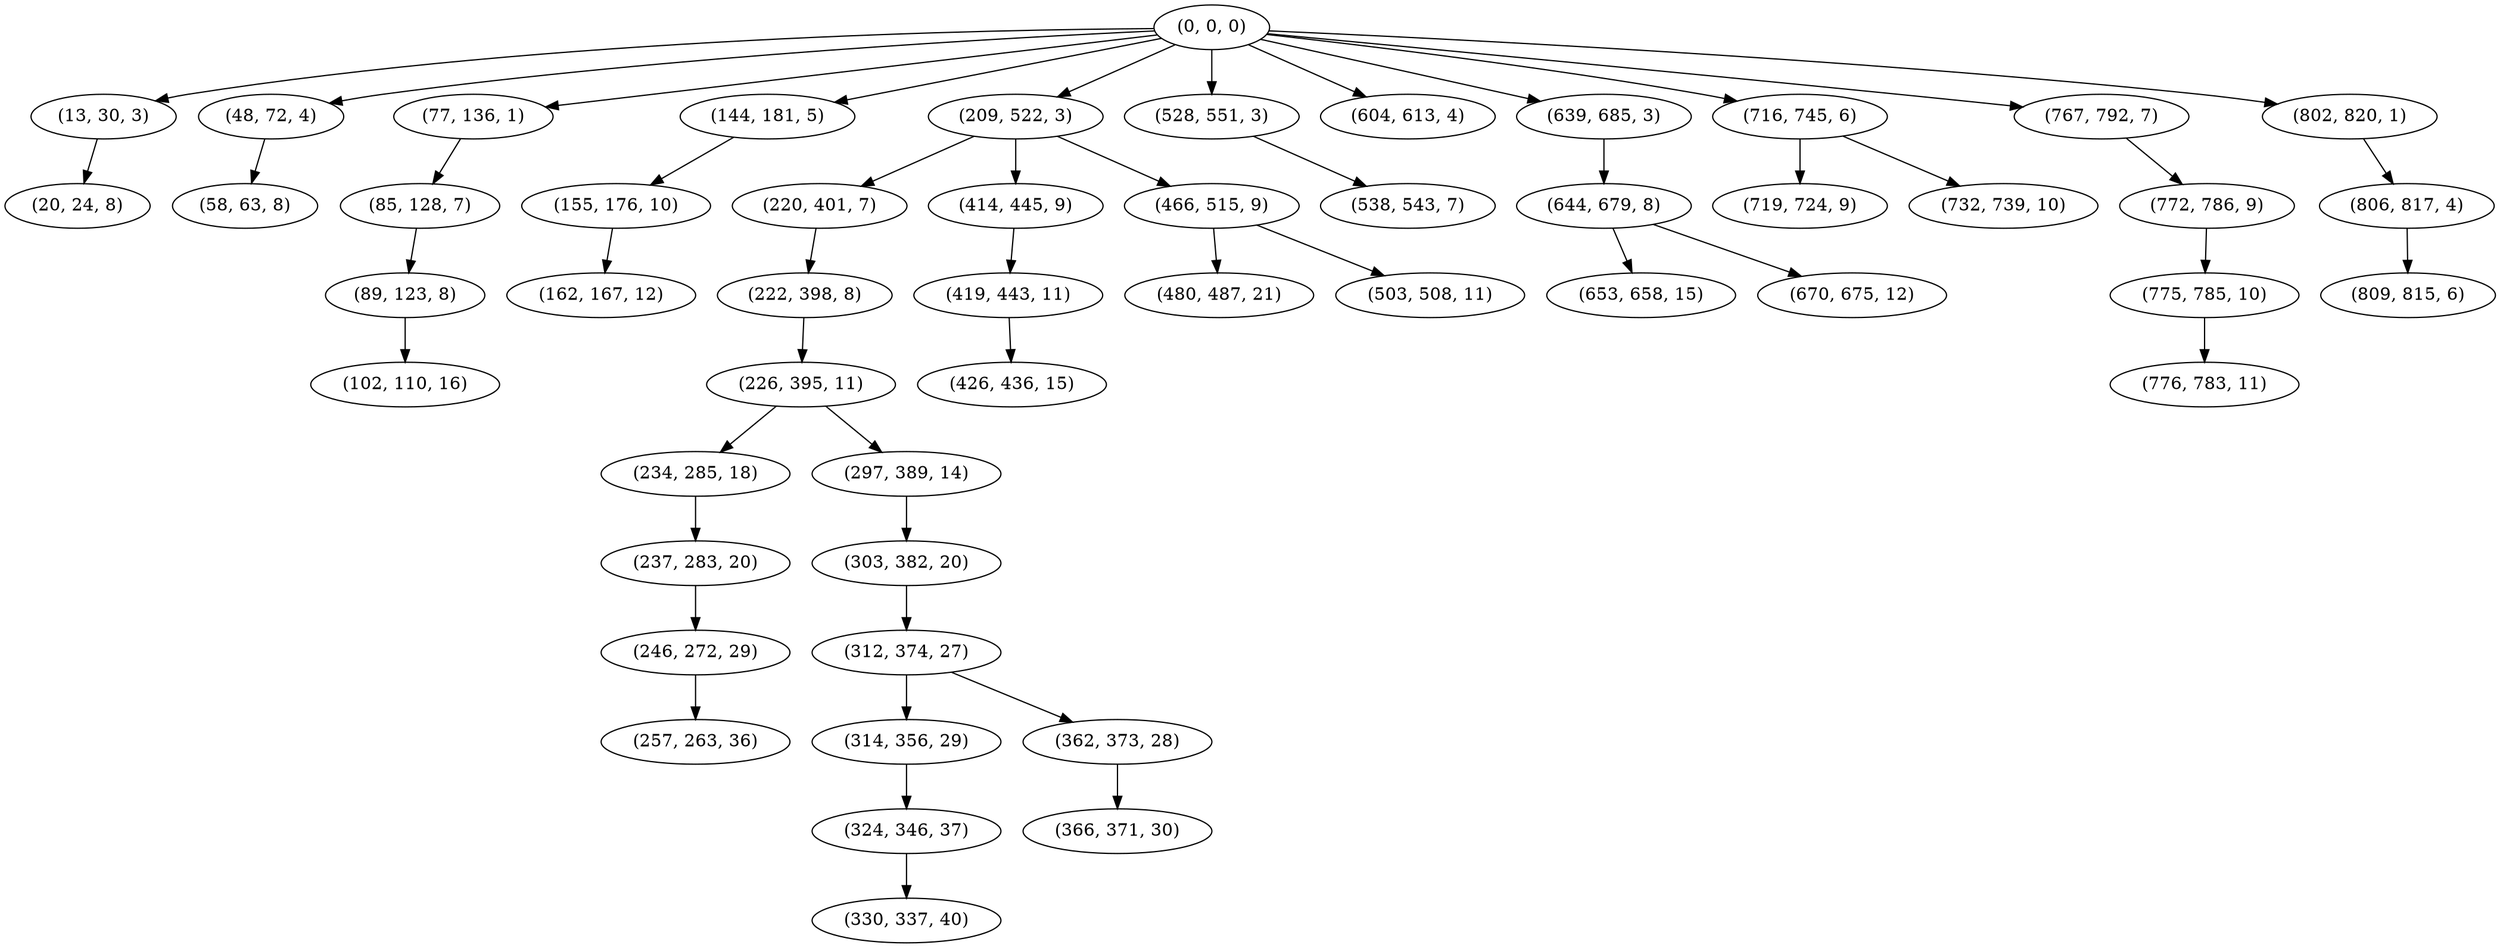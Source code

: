 digraph tree {
    "(0, 0, 0)";
    "(13, 30, 3)";
    "(20, 24, 8)";
    "(48, 72, 4)";
    "(58, 63, 8)";
    "(77, 136, 1)";
    "(85, 128, 7)";
    "(89, 123, 8)";
    "(102, 110, 16)";
    "(144, 181, 5)";
    "(155, 176, 10)";
    "(162, 167, 12)";
    "(209, 522, 3)";
    "(220, 401, 7)";
    "(222, 398, 8)";
    "(226, 395, 11)";
    "(234, 285, 18)";
    "(237, 283, 20)";
    "(246, 272, 29)";
    "(257, 263, 36)";
    "(297, 389, 14)";
    "(303, 382, 20)";
    "(312, 374, 27)";
    "(314, 356, 29)";
    "(324, 346, 37)";
    "(330, 337, 40)";
    "(362, 373, 28)";
    "(366, 371, 30)";
    "(414, 445, 9)";
    "(419, 443, 11)";
    "(426, 436, 15)";
    "(466, 515, 9)";
    "(480, 487, 21)";
    "(503, 508, 11)";
    "(528, 551, 3)";
    "(538, 543, 7)";
    "(604, 613, 4)";
    "(639, 685, 3)";
    "(644, 679, 8)";
    "(653, 658, 15)";
    "(670, 675, 12)";
    "(716, 745, 6)";
    "(719, 724, 9)";
    "(732, 739, 10)";
    "(767, 792, 7)";
    "(772, 786, 9)";
    "(775, 785, 10)";
    "(776, 783, 11)";
    "(802, 820, 1)";
    "(806, 817, 4)";
    "(809, 815, 6)";
    "(0, 0, 0)" -> "(13, 30, 3)";
    "(0, 0, 0)" -> "(48, 72, 4)";
    "(0, 0, 0)" -> "(77, 136, 1)";
    "(0, 0, 0)" -> "(144, 181, 5)";
    "(0, 0, 0)" -> "(209, 522, 3)";
    "(0, 0, 0)" -> "(528, 551, 3)";
    "(0, 0, 0)" -> "(604, 613, 4)";
    "(0, 0, 0)" -> "(639, 685, 3)";
    "(0, 0, 0)" -> "(716, 745, 6)";
    "(0, 0, 0)" -> "(767, 792, 7)";
    "(0, 0, 0)" -> "(802, 820, 1)";
    "(13, 30, 3)" -> "(20, 24, 8)";
    "(48, 72, 4)" -> "(58, 63, 8)";
    "(77, 136, 1)" -> "(85, 128, 7)";
    "(85, 128, 7)" -> "(89, 123, 8)";
    "(89, 123, 8)" -> "(102, 110, 16)";
    "(144, 181, 5)" -> "(155, 176, 10)";
    "(155, 176, 10)" -> "(162, 167, 12)";
    "(209, 522, 3)" -> "(220, 401, 7)";
    "(209, 522, 3)" -> "(414, 445, 9)";
    "(209, 522, 3)" -> "(466, 515, 9)";
    "(220, 401, 7)" -> "(222, 398, 8)";
    "(222, 398, 8)" -> "(226, 395, 11)";
    "(226, 395, 11)" -> "(234, 285, 18)";
    "(226, 395, 11)" -> "(297, 389, 14)";
    "(234, 285, 18)" -> "(237, 283, 20)";
    "(237, 283, 20)" -> "(246, 272, 29)";
    "(246, 272, 29)" -> "(257, 263, 36)";
    "(297, 389, 14)" -> "(303, 382, 20)";
    "(303, 382, 20)" -> "(312, 374, 27)";
    "(312, 374, 27)" -> "(314, 356, 29)";
    "(312, 374, 27)" -> "(362, 373, 28)";
    "(314, 356, 29)" -> "(324, 346, 37)";
    "(324, 346, 37)" -> "(330, 337, 40)";
    "(362, 373, 28)" -> "(366, 371, 30)";
    "(414, 445, 9)" -> "(419, 443, 11)";
    "(419, 443, 11)" -> "(426, 436, 15)";
    "(466, 515, 9)" -> "(480, 487, 21)";
    "(466, 515, 9)" -> "(503, 508, 11)";
    "(528, 551, 3)" -> "(538, 543, 7)";
    "(639, 685, 3)" -> "(644, 679, 8)";
    "(644, 679, 8)" -> "(653, 658, 15)";
    "(644, 679, 8)" -> "(670, 675, 12)";
    "(716, 745, 6)" -> "(719, 724, 9)";
    "(716, 745, 6)" -> "(732, 739, 10)";
    "(767, 792, 7)" -> "(772, 786, 9)";
    "(772, 786, 9)" -> "(775, 785, 10)";
    "(775, 785, 10)" -> "(776, 783, 11)";
    "(802, 820, 1)" -> "(806, 817, 4)";
    "(806, 817, 4)" -> "(809, 815, 6)";
}
